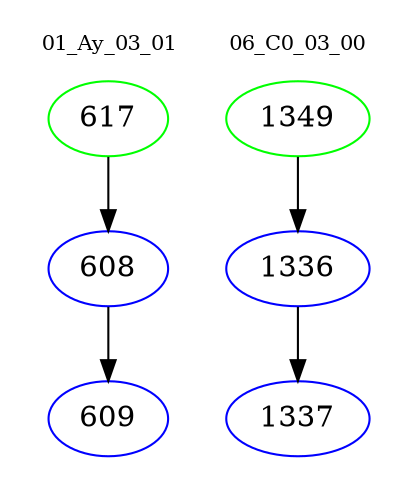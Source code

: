 digraph{
subgraph cluster_0 {
color = white
label = "01_Ay_03_01";
fontsize=10;
T0_617 [label="617", color="green"]
T0_617 -> T0_608 [color="black"]
T0_608 [label="608", color="blue"]
T0_608 -> T0_609 [color="black"]
T0_609 [label="609", color="blue"]
}
subgraph cluster_1 {
color = white
label = "06_C0_03_00";
fontsize=10;
T1_1349 [label="1349", color="green"]
T1_1349 -> T1_1336 [color="black"]
T1_1336 [label="1336", color="blue"]
T1_1336 -> T1_1337 [color="black"]
T1_1337 [label="1337", color="blue"]
}
}
